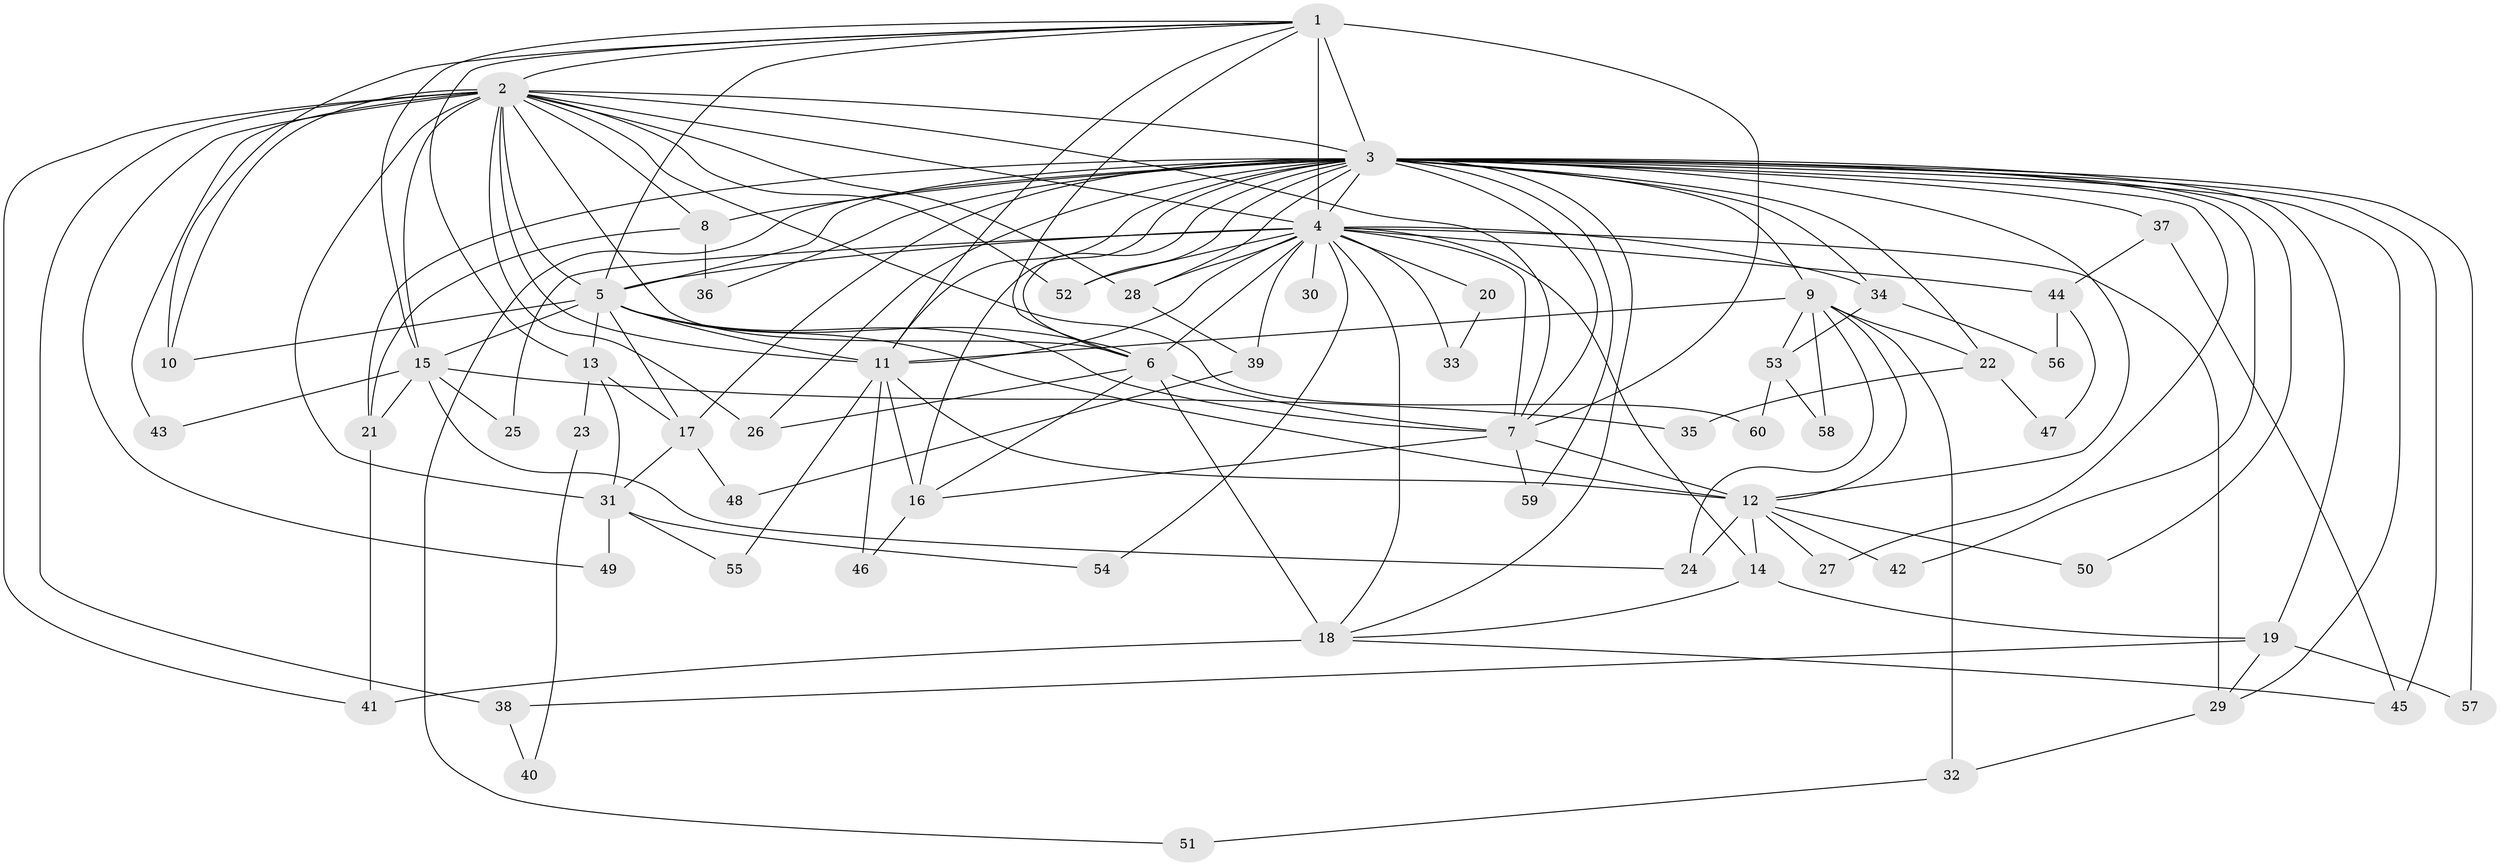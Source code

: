 // original degree distribution, {27: 0.008333333333333333, 26: 0.008333333333333333, 29: 0.008333333333333333, 19: 0.008333333333333333, 25: 0.016666666666666666, 16: 0.008333333333333333, 28: 0.008333333333333333, 18: 0.008333333333333333, 15: 0.008333333333333333, 4: 0.13333333333333333, 10: 0.008333333333333333, 3: 0.14166666666666666, 2: 0.575, 5: 0.03333333333333333, 6: 0.016666666666666666, 7: 0.008333333333333333}
// Generated by graph-tools (version 1.1) at 2025/34/03/09/25 02:34:53]
// undirected, 60 vertices, 145 edges
graph export_dot {
graph [start="1"]
  node [color=gray90,style=filled];
  1;
  2;
  3;
  4;
  5;
  6;
  7;
  8;
  9;
  10;
  11;
  12;
  13;
  14;
  15;
  16;
  17;
  18;
  19;
  20;
  21;
  22;
  23;
  24;
  25;
  26;
  27;
  28;
  29;
  30;
  31;
  32;
  33;
  34;
  35;
  36;
  37;
  38;
  39;
  40;
  41;
  42;
  43;
  44;
  45;
  46;
  47;
  48;
  49;
  50;
  51;
  52;
  53;
  54;
  55;
  56;
  57;
  58;
  59;
  60;
  1 -- 2 [weight=3.0];
  1 -- 3 [weight=4.0];
  1 -- 4 [weight=23.0];
  1 -- 5 [weight=2.0];
  1 -- 6 [weight=3.0];
  1 -- 7 [weight=3.0];
  1 -- 10 [weight=1.0];
  1 -- 11 [weight=10.0];
  1 -- 13 [weight=1.0];
  1 -- 15 [weight=1.0];
  2 -- 3 [weight=2.0];
  2 -- 4 [weight=4.0];
  2 -- 5 [weight=1.0];
  2 -- 6 [weight=1.0];
  2 -- 7 [weight=1.0];
  2 -- 8 [weight=1.0];
  2 -- 10 [weight=1.0];
  2 -- 11 [weight=1.0];
  2 -- 15 [weight=2.0];
  2 -- 26 [weight=1.0];
  2 -- 28 [weight=1.0];
  2 -- 31 [weight=1.0];
  2 -- 38 [weight=1.0];
  2 -- 41 [weight=1.0];
  2 -- 43 [weight=1.0];
  2 -- 49 [weight=1.0];
  2 -- 52 [weight=1.0];
  2 -- 60 [weight=1.0];
  3 -- 4 [weight=6.0];
  3 -- 5 [weight=2.0];
  3 -- 6 [weight=2.0];
  3 -- 7 [weight=3.0];
  3 -- 8 [weight=1.0];
  3 -- 9 [weight=1.0];
  3 -- 11 [weight=4.0];
  3 -- 12 [weight=1.0];
  3 -- 16 [weight=1.0];
  3 -- 17 [weight=2.0];
  3 -- 18 [weight=2.0];
  3 -- 19 [weight=1.0];
  3 -- 21 [weight=1.0];
  3 -- 22 [weight=1.0];
  3 -- 26 [weight=1.0];
  3 -- 27 [weight=1.0];
  3 -- 28 [weight=1.0];
  3 -- 29 [weight=1.0];
  3 -- 34 [weight=1.0];
  3 -- 36 [weight=1.0];
  3 -- 37 [weight=2.0];
  3 -- 42 [weight=1.0];
  3 -- 45 [weight=1.0];
  3 -- 50 [weight=1.0];
  3 -- 51 [weight=1.0];
  3 -- 52 [weight=1.0];
  3 -- 57 [weight=1.0];
  3 -- 59 [weight=1.0];
  4 -- 5 [weight=3.0];
  4 -- 6 [weight=2.0];
  4 -- 7 [weight=3.0];
  4 -- 11 [weight=4.0];
  4 -- 14 [weight=1.0];
  4 -- 18 [weight=1.0];
  4 -- 20 [weight=1.0];
  4 -- 25 [weight=1.0];
  4 -- 28 [weight=1.0];
  4 -- 29 [weight=2.0];
  4 -- 30 [weight=1.0];
  4 -- 33 [weight=1.0];
  4 -- 34 [weight=1.0];
  4 -- 39 [weight=1.0];
  4 -- 44 [weight=1.0];
  4 -- 52 [weight=2.0];
  4 -- 54 [weight=1.0];
  5 -- 6 [weight=2.0];
  5 -- 7 [weight=2.0];
  5 -- 10 [weight=1.0];
  5 -- 11 [weight=1.0];
  5 -- 12 [weight=6.0];
  5 -- 13 [weight=1.0];
  5 -- 15 [weight=1.0];
  5 -- 17 [weight=1.0];
  6 -- 7 [weight=1.0];
  6 -- 16 [weight=1.0];
  6 -- 18 [weight=6.0];
  6 -- 26 [weight=1.0];
  7 -- 12 [weight=1.0];
  7 -- 16 [weight=1.0];
  7 -- 59 [weight=1.0];
  8 -- 21 [weight=1.0];
  8 -- 36 [weight=1.0];
  9 -- 11 [weight=2.0];
  9 -- 12 [weight=1.0];
  9 -- 22 [weight=1.0];
  9 -- 24 [weight=1.0];
  9 -- 32 [weight=1.0];
  9 -- 53 [weight=1.0];
  9 -- 58 [weight=1.0];
  11 -- 12 [weight=1.0];
  11 -- 16 [weight=1.0];
  11 -- 46 [weight=1.0];
  11 -- 55 [weight=1.0];
  12 -- 14 [weight=1.0];
  12 -- 24 [weight=1.0];
  12 -- 27 [weight=1.0];
  12 -- 42 [weight=1.0];
  12 -- 50 [weight=1.0];
  13 -- 17 [weight=1.0];
  13 -- 23 [weight=2.0];
  13 -- 31 [weight=1.0];
  14 -- 18 [weight=1.0];
  14 -- 19 [weight=1.0];
  15 -- 21 [weight=1.0];
  15 -- 24 [weight=1.0];
  15 -- 25 [weight=1.0];
  15 -- 35 [weight=1.0];
  15 -- 43 [weight=1.0];
  16 -- 46 [weight=1.0];
  17 -- 31 [weight=1.0];
  17 -- 48 [weight=1.0];
  18 -- 41 [weight=1.0];
  18 -- 45 [weight=1.0];
  19 -- 29 [weight=1.0];
  19 -- 38 [weight=1.0];
  19 -- 57 [weight=1.0];
  20 -- 33 [weight=1.0];
  21 -- 41 [weight=1.0];
  22 -- 35 [weight=1.0];
  22 -- 47 [weight=1.0];
  23 -- 40 [weight=1.0];
  28 -- 39 [weight=1.0];
  29 -- 32 [weight=1.0];
  31 -- 49 [weight=1.0];
  31 -- 54 [weight=1.0];
  31 -- 55 [weight=1.0];
  32 -- 51 [weight=1.0];
  34 -- 53 [weight=1.0];
  34 -- 56 [weight=1.0];
  37 -- 44 [weight=1.0];
  37 -- 45 [weight=1.0];
  38 -- 40 [weight=1.0];
  39 -- 48 [weight=1.0];
  44 -- 47 [weight=1.0];
  44 -- 56 [weight=1.0];
  53 -- 58 [weight=1.0];
  53 -- 60 [weight=1.0];
}
